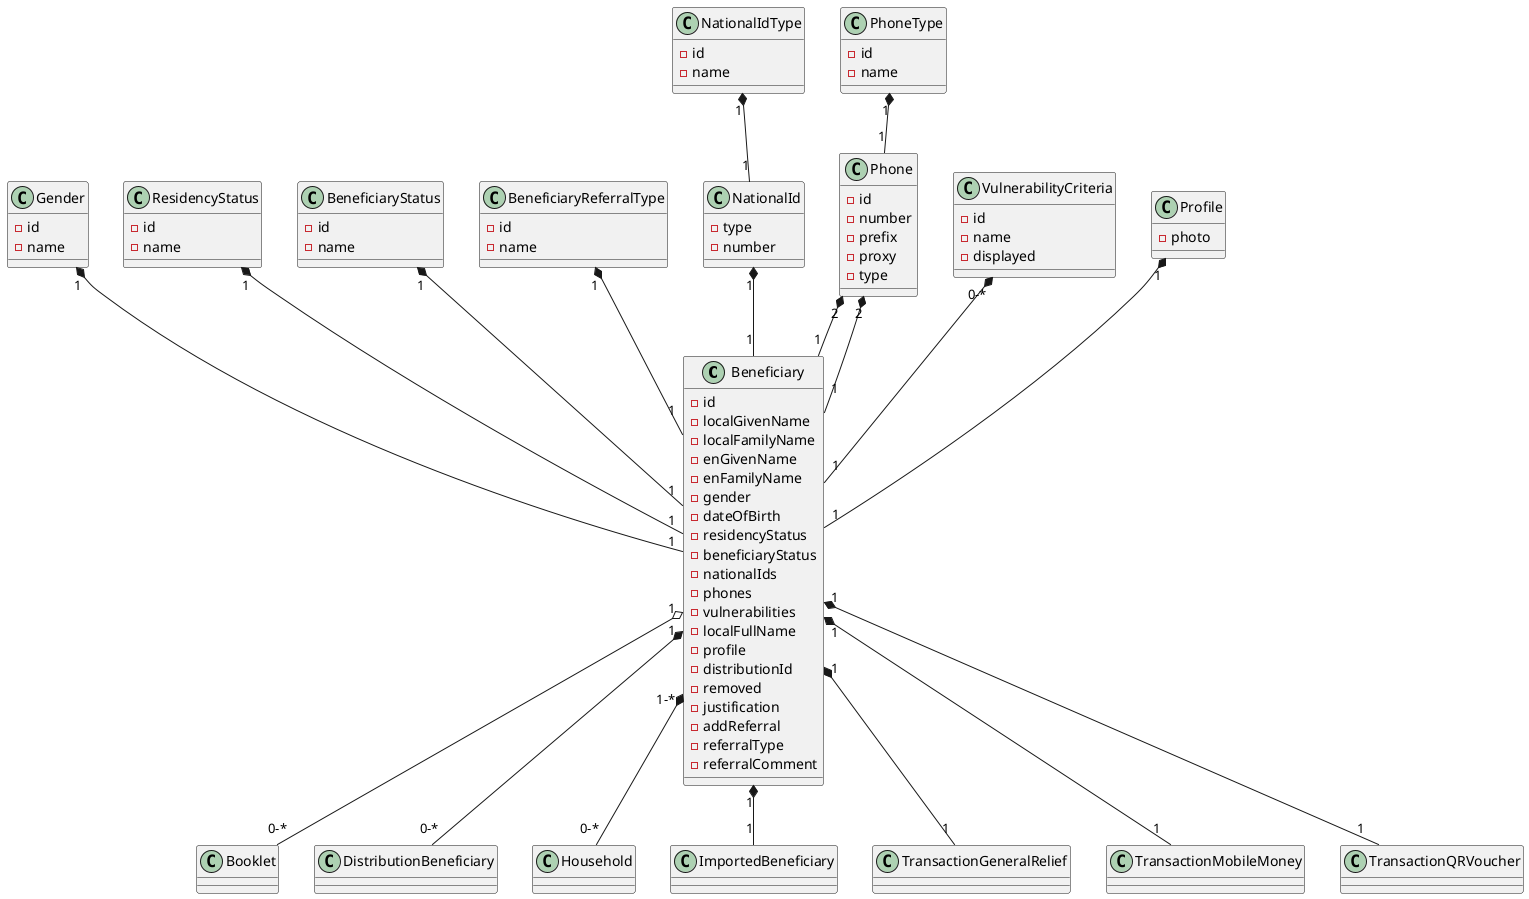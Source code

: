 @startuml customModelFields

class Beneficiary {
    - id
    - localGivenName
    - localFamilyName
    - enGivenName
    - enFamilyName
    - gender
    - dateOfBirth
    - residencyStatus
    - beneficiaryStatus
    - nationalIds
    - phones
    - vulnerabilities
    - localFullName
    - profile
    - distributionId
    - removed
    - justification
    - addReferral
    - referralType
    - referralComment
}

class Gender {
    - id
    - name
}

class ResidencyStatus {
    - id
    - name
}

class BeneficiaryStatus {
    - id
    - name
}

class BeneficiaryReferralType {
    - id
    - name
}

class NationalId {
    - type
    - number
}

class NationalIdType {
    - id
    - name
}

class Phone {
    - id
    - number
    - prefix
    - proxy
    - type
}

class PhoneType {
    - id
    - name
}

class VulnerabilityCriteria {
    - id
    - name
    - displayed
}

class Profile {
    - photo
}


 Gender "1" *-- "1" Beneficiary
 ResidencyStatus "1" *-- "1" Beneficiary
 BeneficiaryStatus "1" *-- "1" Beneficiary
 BeneficiaryReferralType "1" *-- "1" Beneficiary
 NationalId "1" *-- "1" Beneficiary
 Phone "2" *-- "1" Beneficiary
 VulnerabilityCriteria "0-*" *-- "1" Beneficiary
 Profile "1" *-- "1" Beneficiary
 Phone "2" *-- "1" Beneficiary


 Beneficiary "1" o-- "0-*" Booklet

 Beneficiary "1" *-- "0-*" DistributionBeneficiary
 
 Beneficiary "1-*" *-- "0-*" Household

 Beneficiary "1" *-- "1" ImportedBeneficiary
 
 NationalIdType "1" *-- "1" NationalId
 
 PhoneType "1" *-- "1" Phone
 
 Beneficiary "1" *-- "1" TransactionGeneralRelief

 Beneficiary "1" *-- "1" TransactionMobileMoney

 Beneficiary "1" *-- "1" TransactionQRVoucher
 
@enduml